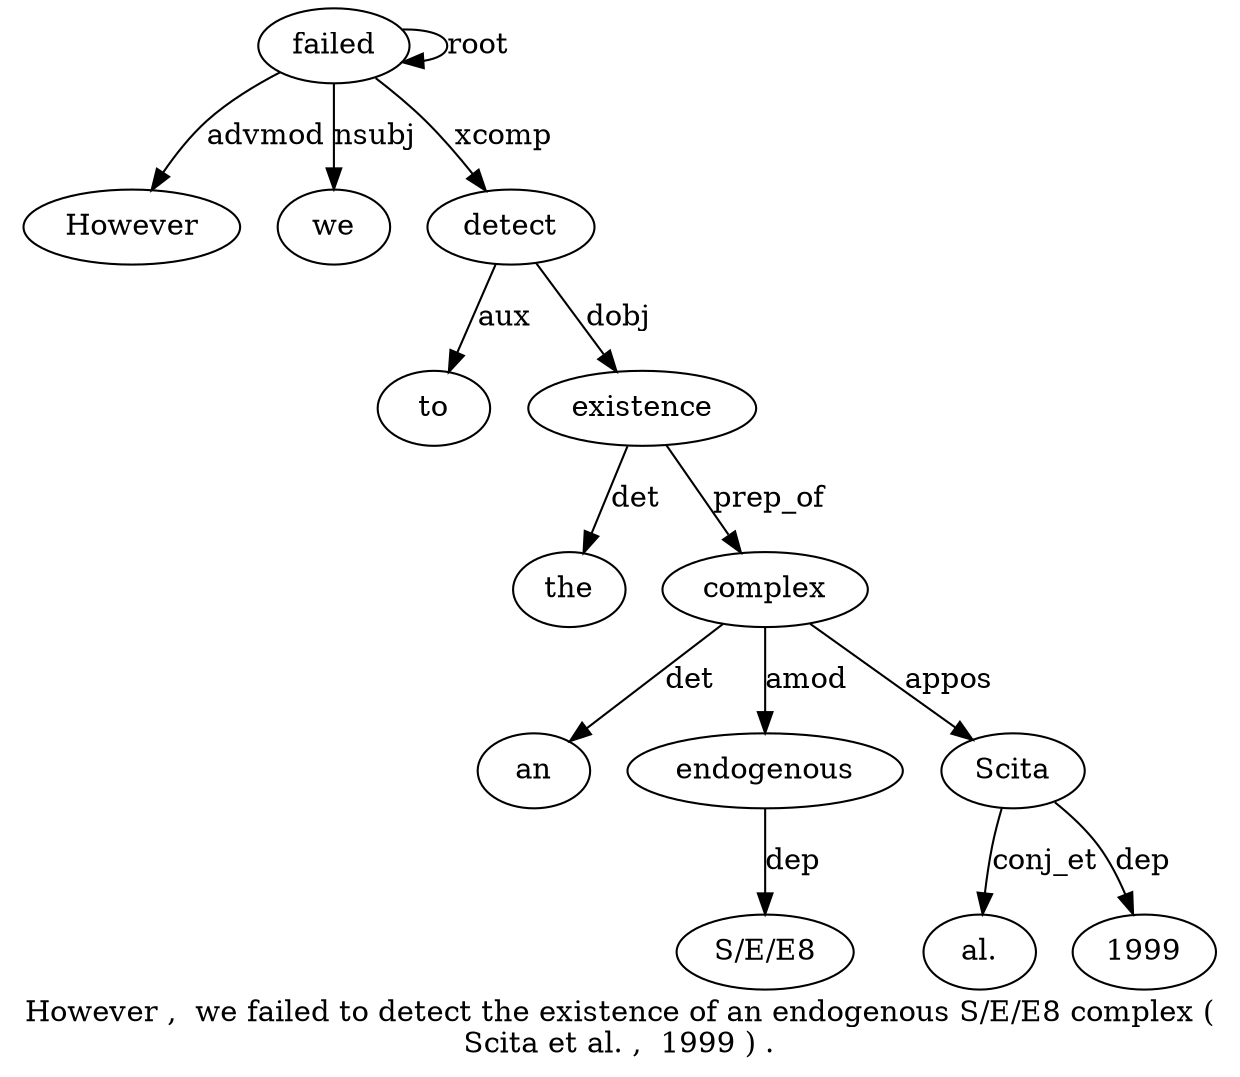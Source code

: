 digraph "However ,  we failed to detect the existence of an endogenous S/E/E8 complex ( Scita et al. ,  1999 ) ." {
label="However ,  we failed to detect the existence of an endogenous S/E/E8 complex (
Scita et al. ,  1999 ) .";
failed4 [style=filled, fillcolor=white, label=failed];
However1 [style=filled, fillcolor=white, label=However];
failed4 -> However1  [label=advmod];
we3 [style=filled, fillcolor=white, label=we];
failed4 -> we3  [label=nsubj];
failed4 -> failed4  [label=root];
detect6 [style=filled, fillcolor=white, label=detect];
to5 [style=filled, fillcolor=white, label=to];
detect6 -> to5  [label=aux];
failed4 -> detect6  [label=xcomp];
existence8 [style=filled, fillcolor=white, label=existence];
the7 [style=filled, fillcolor=white, label=the];
existence8 -> the7  [label=det];
detect6 -> existence8  [label=dobj];
complex13 [style=filled, fillcolor=white, label=complex];
an10 [style=filled, fillcolor=white, label=an];
complex13 -> an10  [label=det];
endogenous11 [style=filled, fillcolor=white, label=endogenous];
complex13 -> endogenous11  [label=amod];
"S/E/E812" [style=filled, fillcolor=white, label="S/E/E8"];
endogenous11 -> "S/E/E812"  [label=dep];
existence8 -> complex13  [label=prep_of];
Scita15 [style=filled, fillcolor=white, label=Scita];
complex13 -> Scita15  [label=appos];
"al.17" [style=filled, fillcolor=white, label="al."];
Scita15 -> "al.17"  [label=conj_et];
1999 [style=filled, fillcolor=white, label=1999];
Scita15 -> 1999  [label=dep];
}
